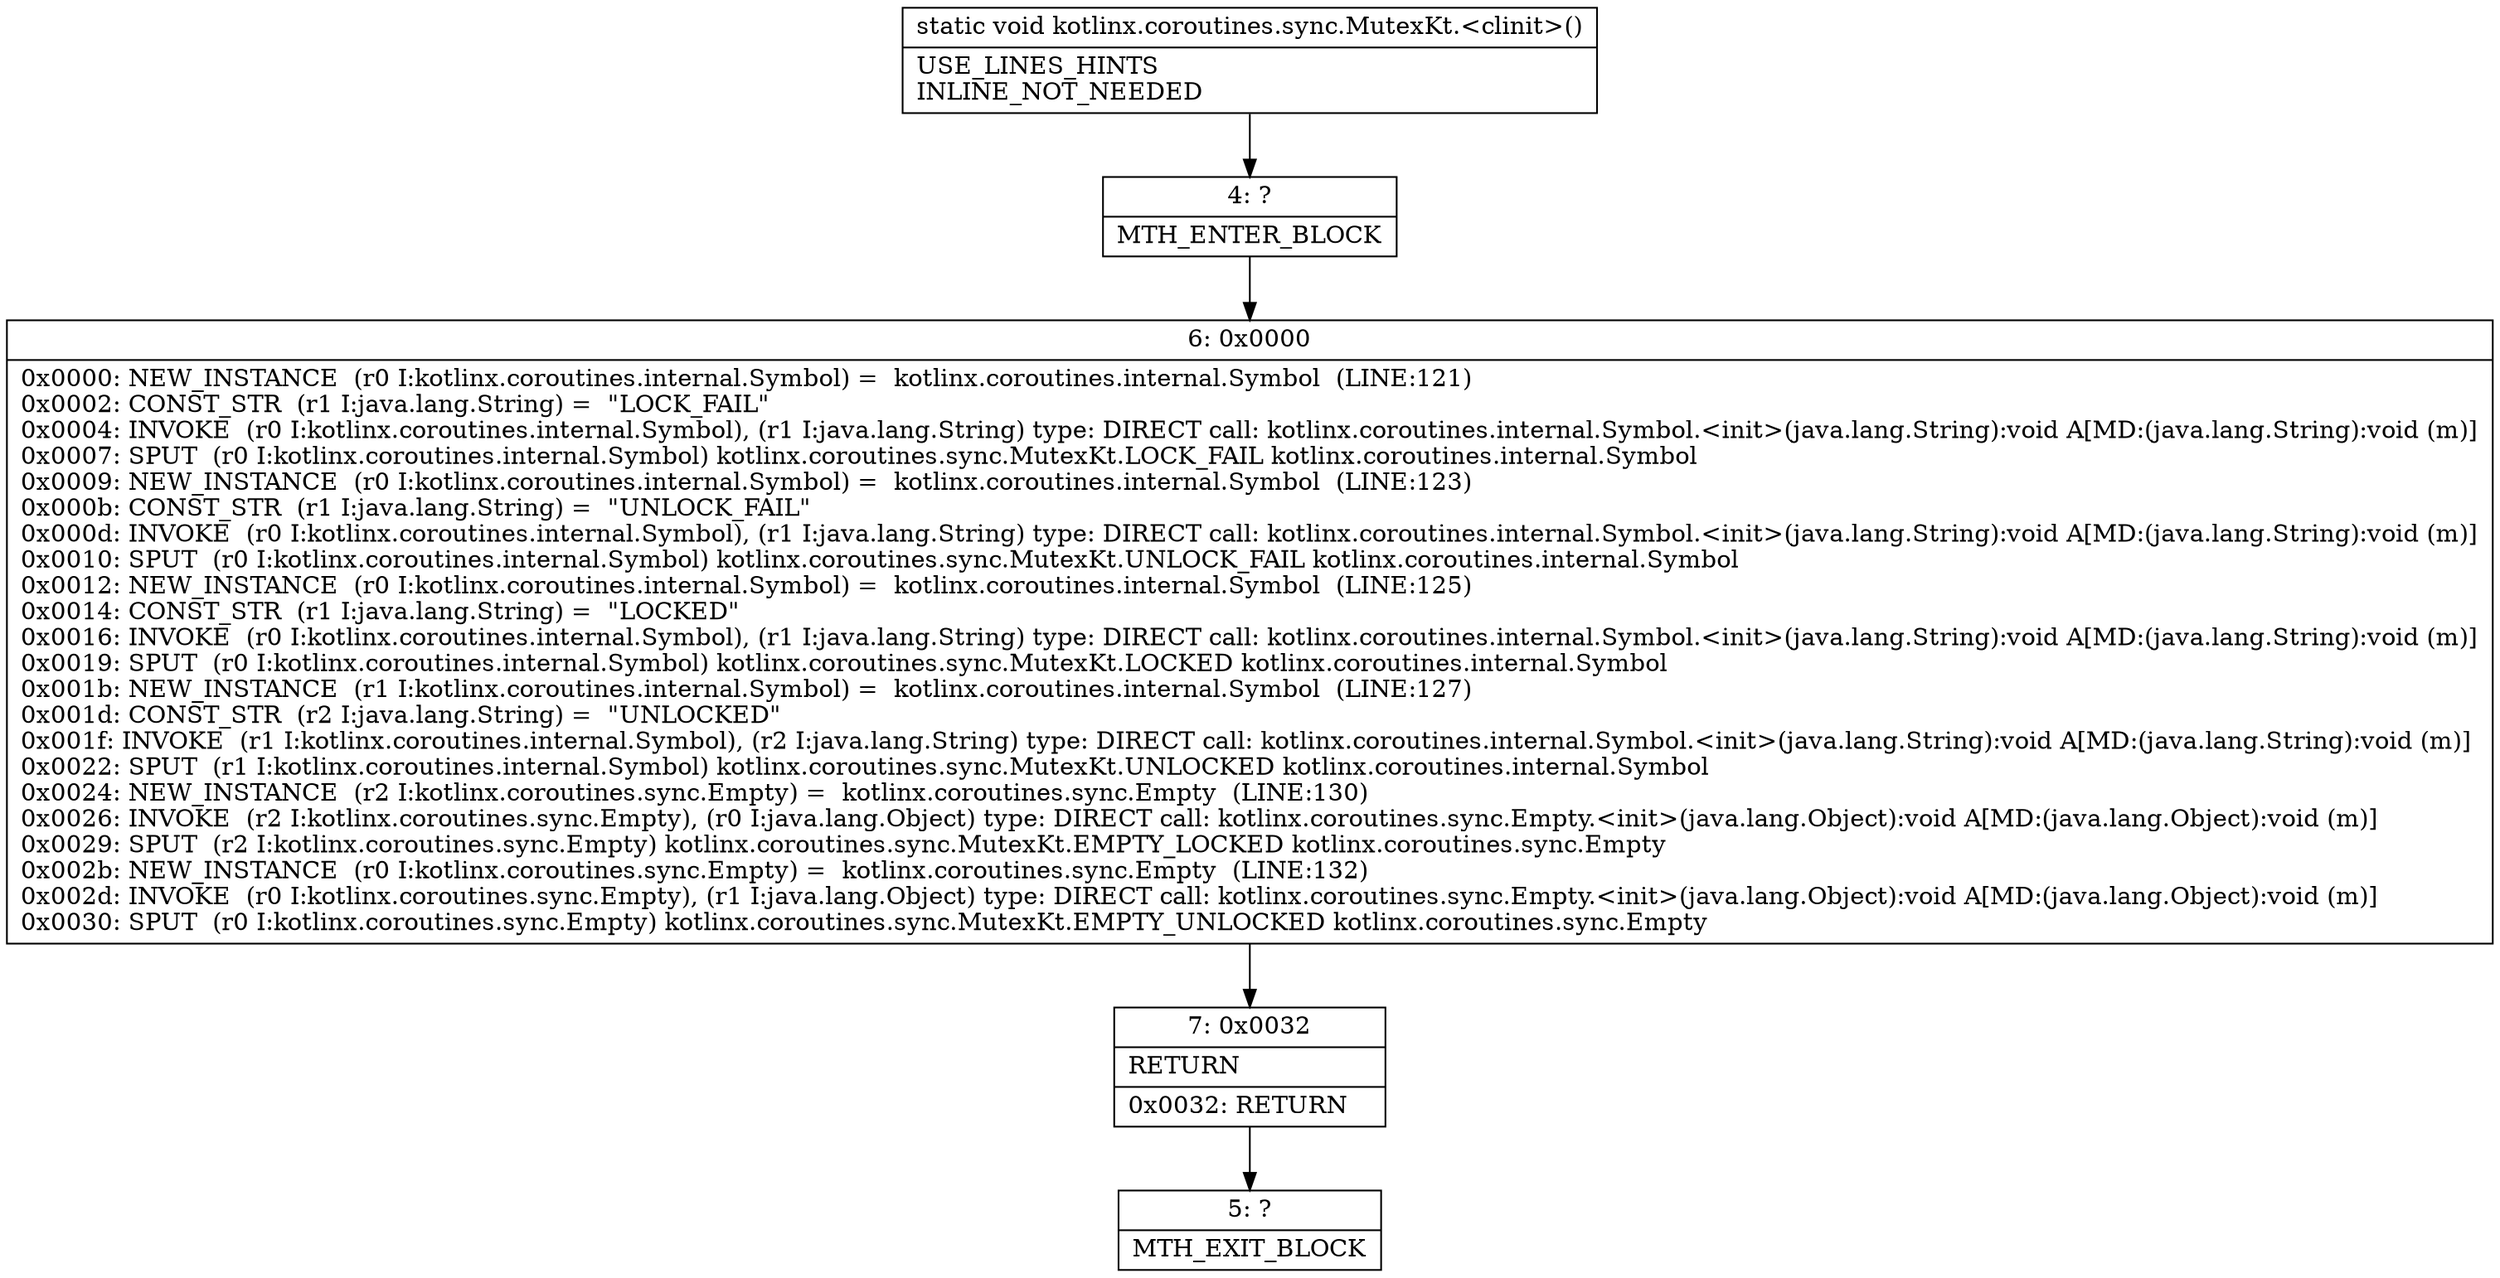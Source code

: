 digraph "CFG forkotlinx.coroutines.sync.MutexKt.\<clinit\>()V" {
Node_4 [shape=record,label="{4\:\ ?|MTH_ENTER_BLOCK\l}"];
Node_6 [shape=record,label="{6\:\ 0x0000|0x0000: NEW_INSTANCE  (r0 I:kotlinx.coroutines.internal.Symbol) =  kotlinx.coroutines.internal.Symbol  (LINE:121)\l0x0002: CONST_STR  (r1 I:java.lang.String) =  \"LOCK_FAIL\" \l0x0004: INVOKE  (r0 I:kotlinx.coroutines.internal.Symbol), (r1 I:java.lang.String) type: DIRECT call: kotlinx.coroutines.internal.Symbol.\<init\>(java.lang.String):void A[MD:(java.lang.String):void (m)]\l0x0007: SPUT  (r0 I:kotlinx.coroutines.internal.Symbol) kotlinx.coroutines.sync.MutexKt.LOCK_FAIL kotlinx.coroutines.internal.Symbol \l0x0009: NEW_INSTANCE  (r0 I:kotlinx.coroutines.internal.Symbol) =  kotlinx.coroutines.internal.Symbol  (LINE:123)\l0x000b: CONST_STR  (r1 I:java.lang.String) =  \"UNLOCK_FAIL\" \l0x000d: INVOKE  (r0 I:kotlinx.coroutines.internal.Symbol), (r1 I:java.lang.String) type: DIRECT call: kotlinx.coroutines.internal.Symbol.\<init\>(java.lang.String):void A[MD:(java.lang.String):void (m)]\l0x0010: SPUT  (r0 I:kotlinx.coroutines.internal.Symbol) kotlinx.coroutines.sync.MutexKt.UNLOCK_FAIL kotlinx.coroutines.internal.Symbol \l0x0012: NEW_INSTANCE  (r0 I:kotlinx.coroutines.internal.Symbol) =  kotlinx.coroutines.internal.Symbol  (LINE:125)\l0x0014: CONST_STR  (r1 I:java.lang.String) =  \"LOCKED\" \l0x0016: INVOKE  (r0 I:kotlinx.coroutines.internal.Symbol), (r1 I:java.lang.String) type: DIRECT call: kotlinx.coroutines.internal.Symbol.\<init\>(java.lang.String):void A[MD:(java.lang.String):void (m)]\l0x0019: SPUT  (r0 I:kotlinx.coroutines.internal.Symbol) kotlinx.coroutines.sync.MutexKt.LOCKED kotlinx.coroutines.internal.Symbol \l0x001b: NEW_INSTANCE  (r1 I:kotlinx.coroutines.internal.Symbol) =  kotlinx.coroutines.internal.Symbol  (LINE:127)\l0x001d: CONST_STR  (r2 I:java.lang.String) =  \"UNLOCKED\" \l0x001f: INVOKE  (r1 I:kotlinx.coroutines.internal.Symbol), (r2 I:java.lang.String) type: DIRECT call: kotlinx.coroutines.internal.Symbol.\<init\>(java.lang.String):void A[MD:(java.lang.String):void (m)]\l0x0022: SPUT  (r1 I:kotlinx.coroutines.internal.Symbol) kotlinx.coroutines.sync.MutexKt.UNLOCKED kotlinx.coroutines.internal.Symbol \l0x0024: NEW_INSTANCE  (r2 I:kotlinx.coroutines.sync.Empty) =  kotlinx.coroutines.sync.Empty  (LINE:130)\l0x0026: INVOKE  (r2 I:kotlinx.coroutines.sync.Empty), (r0 I:java.lang.Object) type: DIRECT call: kotlinx.coroutines.sync.Empty.\<init\>(java.lang.Object):void A[MD:(java.lang.Object):void (m)]\l0x0029: SPUT  (r2 I:kotlinx.coroutines.sync.Empty) kotlinx.coroutines.sync.MutexKt.EMPTY_LOCKED kotlinx.coroutines.sync.Empty \l0x002b: NEW_INSTANCE  (r0 I:kotlinx.coroutines.sync.Empty) =  kotlinx.coroutines.sync.Empty  (LINE:132)\l0x002d: INVOKE  (r0 I:kotlinx.coroutines.sync.Empty), (r1 I:java.lang.Object) type: DIRECT call: kotlinx.coroutines.sync.Empty.\<init\>(java.lang.Object):void A[MD:(java.lang.Object):void (m)]\l0x0030: SPUT  (r0 I:kotlinx.coroutines.sync.Empty) kotlinx.coroutines.sync.MutexKt.EMPTY_UNLOCKED kotlinx.coroutines.sync.Empty \l}"];
Node_7 [shape=record,label="{7\:\ 0x0032|RETURN\l|0x0032: RETURN   \l}"];
Node_5 [shape=record,label="{5\:\ ?|MTH_EXIT_BLOCK\l}"];
MethodNode[shape=record,label="{static void kotlinx.coroutines.sync.MutexKt.\<clinit\>()  | USE_LINES_HINTS\lINLINE_NOT_NEEDED\l}"];
MethodNode -> Node_4;Node_4 -> Node_6;
Node_6 -> Node_7;
Node_7 -> Node_5;
}

